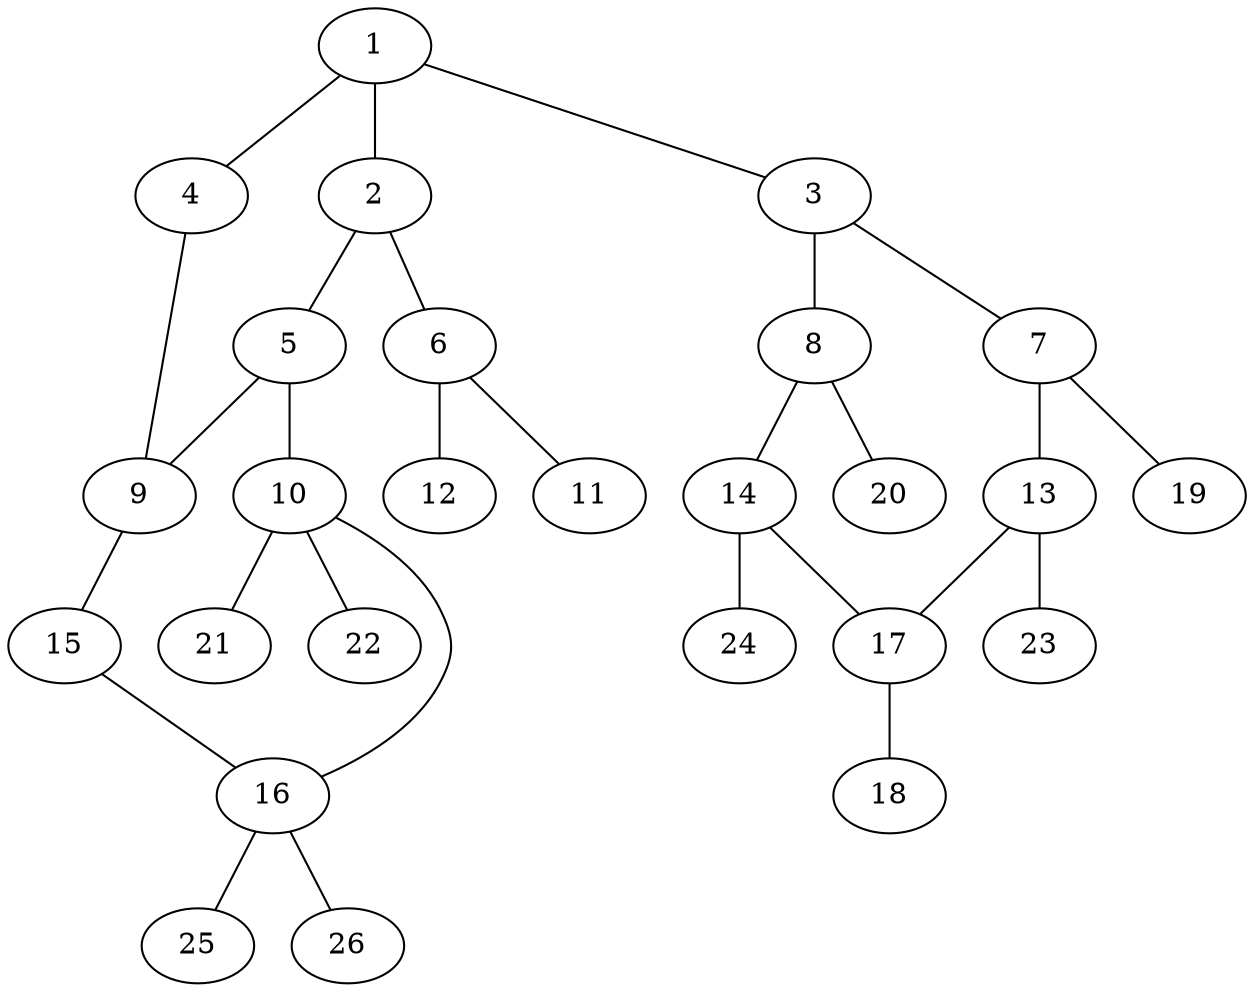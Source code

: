 graph molecule_2220 {
	1	 [chem=C];
	2	 [chem=C];
	1 -- 2	 [valence=2];
	3	 [chem=C];
	1 -- 3	 [valence=1];
	4	 [chem=N];
	1 -- 4	 [valence=1];
	5	 [chem=N];
	2 -- 5	 [valence=1];
	6	 [chem=N];
	2 -- 6	 [valence=1];
	7	 [chem=C];
	3 -- 7	 [valence=1];
	8	 [chem=C];
	3 -- 8	 [valence=2];
	9	 [chem=C];
	4 -- 9	 [valence=2];
	5 -- 9	 [valence=1];
	10	 [chem=C];
	5 -- 10	 [valence=1];
	11	 [chem=O];
	6 -- 11	 [valence=2];
	12	 [chem=O];
	6 -- 12	 [valence=1];
	13	 [chem=C];
	7 -- 13	 [valence=2];
	19	 [chem=H];
	7 -- 19	 [valence=1];
	14	 [chem=C];
	8 -- 14	 [valence=1];
	20	 [chem=H];
	8 -- 20	 [valence=1];
	15	 [chem=S];
	9 -- 15	 [valence=1];
	16	 [chem=C];
	10 -- 16	 [valence=1];
	21	 [chem=H];
	10 -- 21	 [valence=1];
	22	 [chem=H];
	10 -- 22	 [valence=1];
	17	 [chem=C];
	13 -- 17	 [valence=1];
	23	 [chem=H];
	13 -- 23	 [valence=1];
	14 -- 17	 [valence=2];
	24	 [chem=H];
	14 -- 24	 [valence=1];
	15 -- 16	 [valence=1];
	25	 [chem=H];
	16 -- 25	 [valence=1];
	26	 [chem=H];
	16 -- 26	 [valence=1];
	18	 [chem=Cl];
	17 -- 18	 [valence=1];
}

